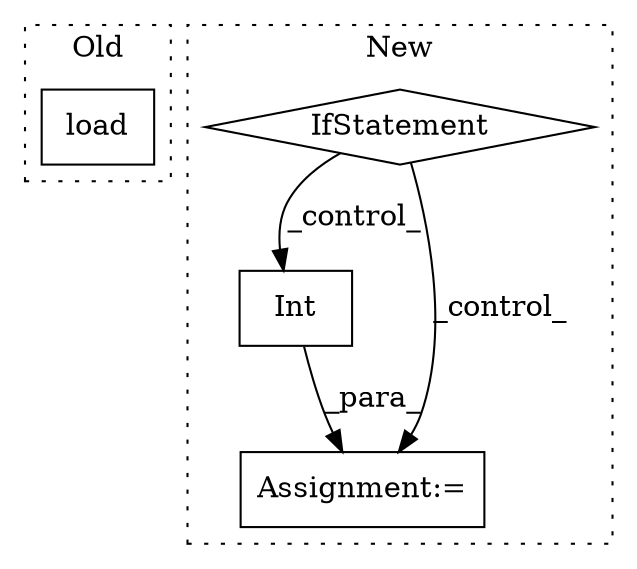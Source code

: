 digraph G {
subgraph cluster0 {
1 [label="load" a="32" s="271,301" l="5,1" shape="box"];
label = "Old";
style="dotted";
}
subgraph cluster1 {
2 [label="Int" a="32" s="566,586" l="4,1" shape="box"];
3 [label="Assignment:=" a="7" s="565" l="1" shape="box"];
4 [label="IfStatement" a="25" s="458,484" l="4,2" shape="diamond"];
label = "New";
style="dotted";
}
2 -> 3 [label="_para_"];
4 -> 3 [label="_control_"];
4 -> 2 [label="_control_"];
}